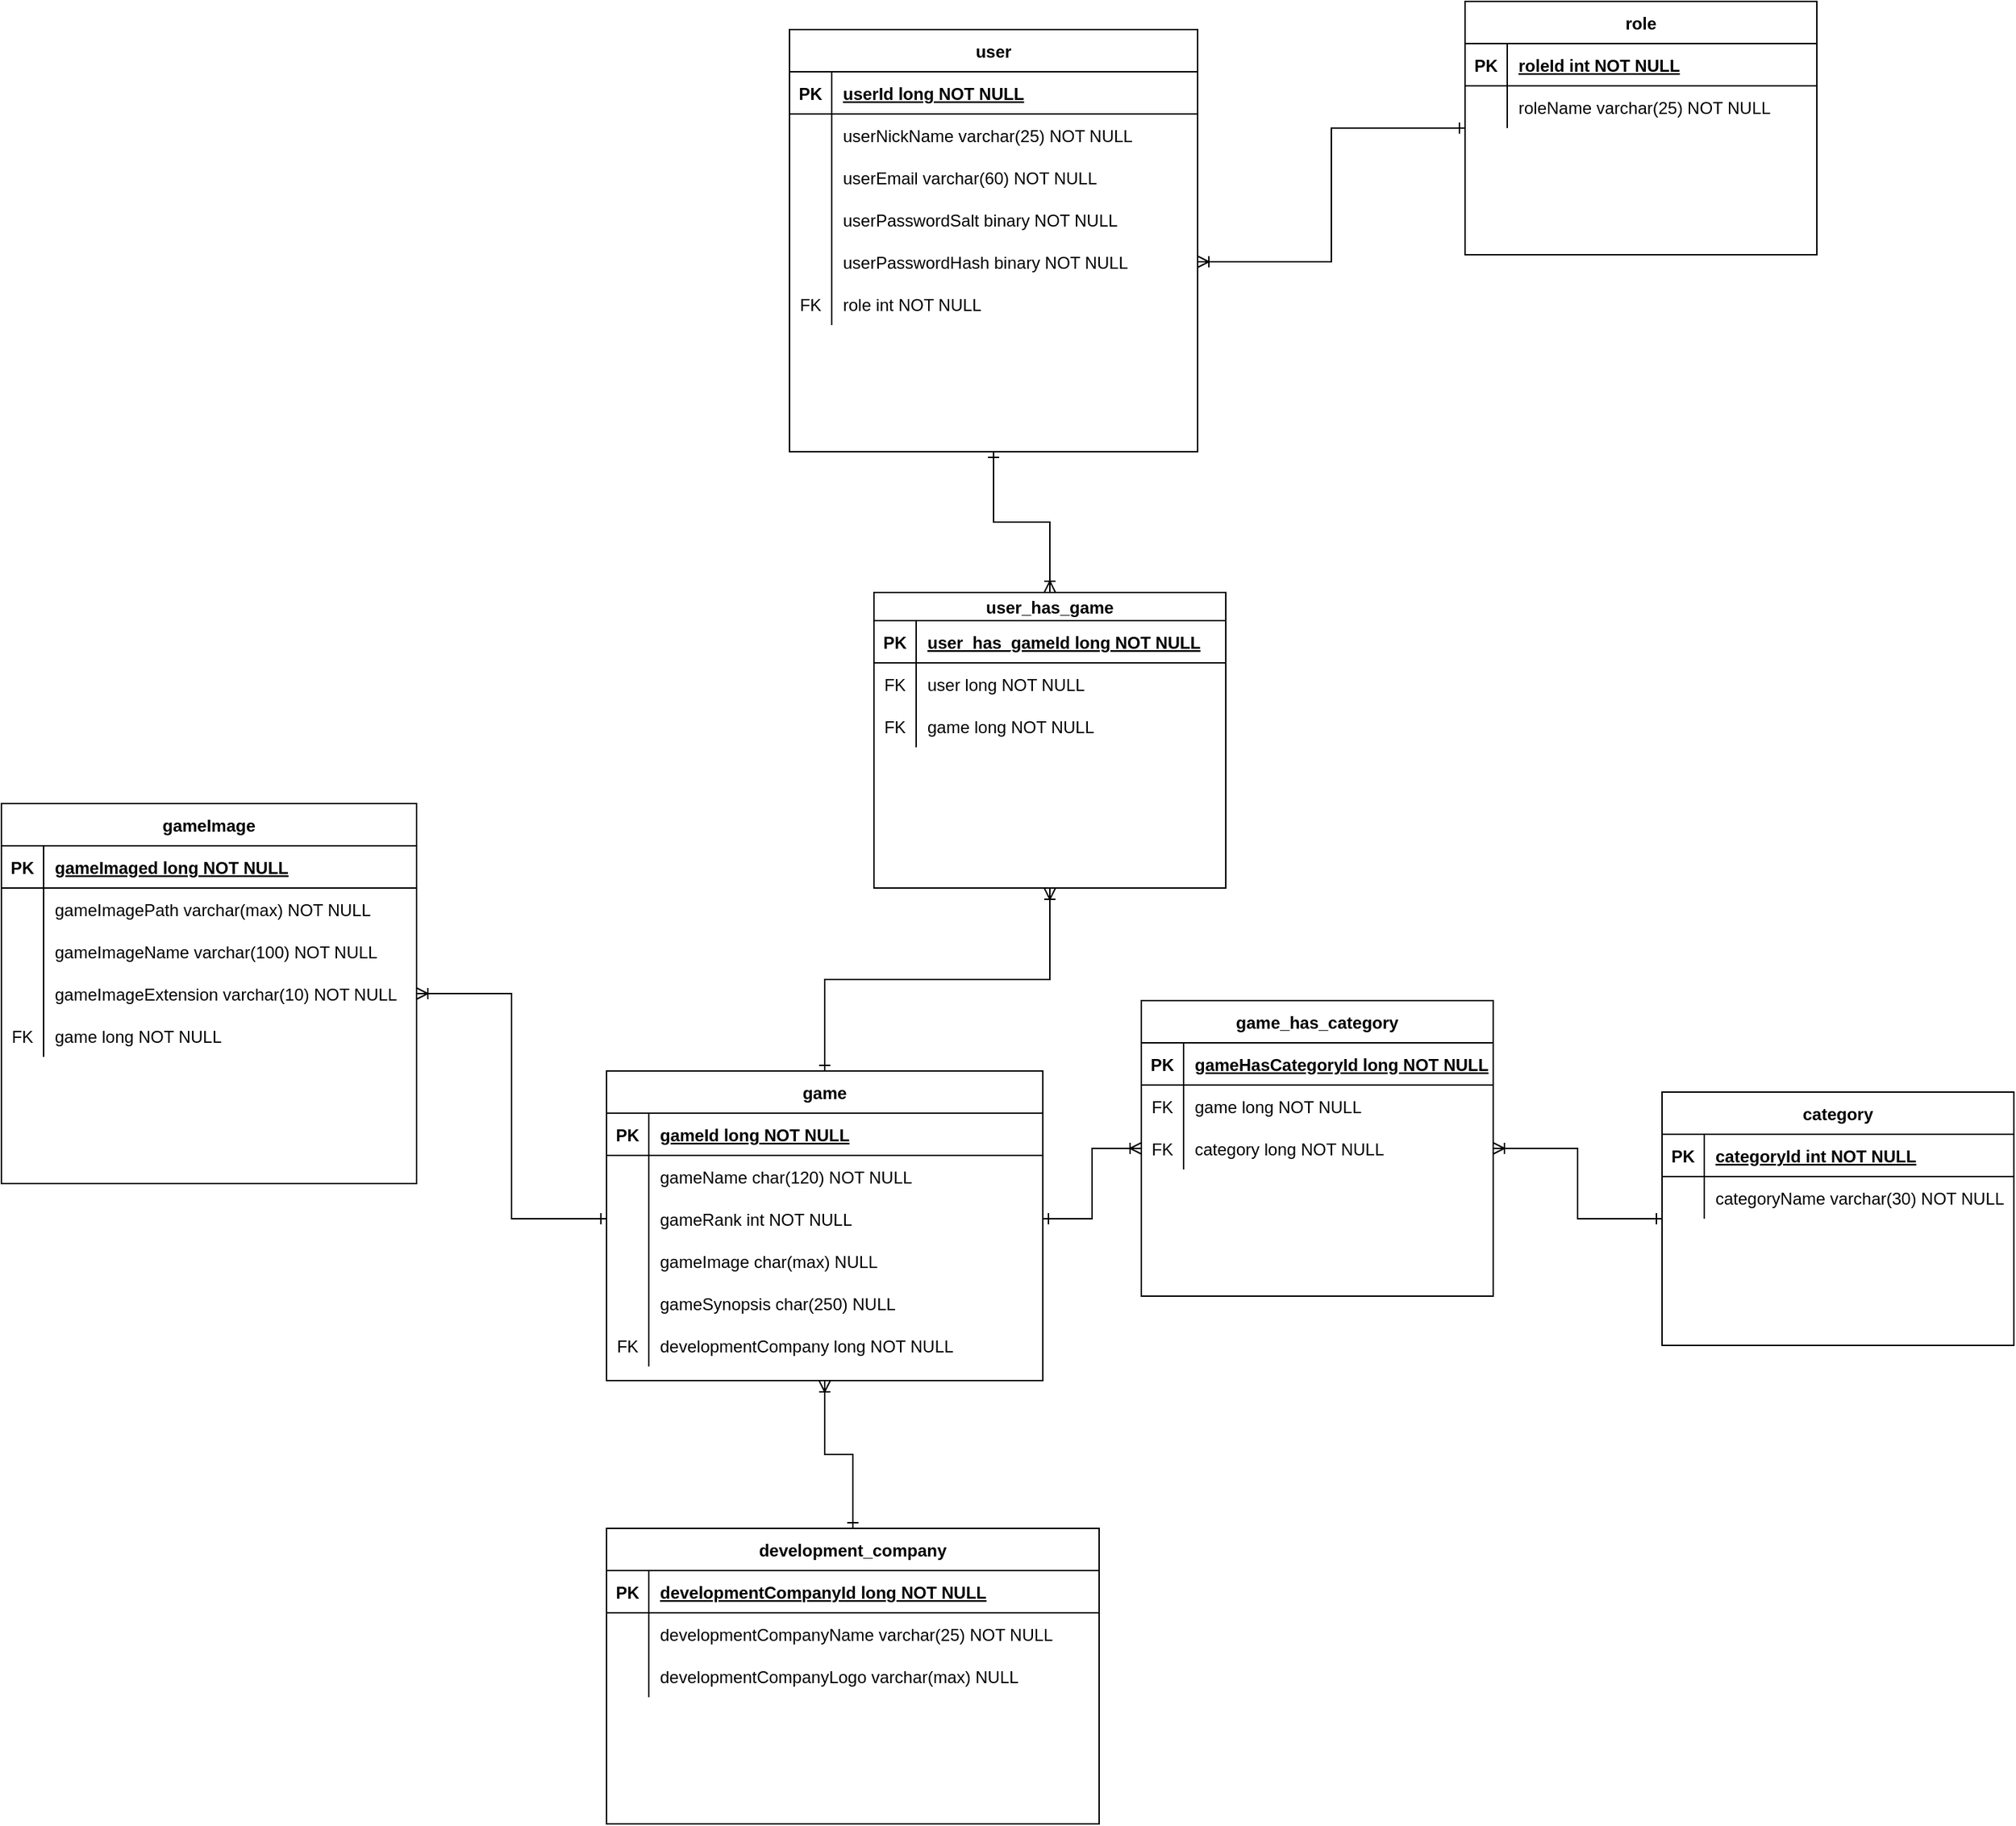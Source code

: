 <mxfile version="22.1.16" type="device">
  <diagram id="R2lEEEUBdFMjLlhIrx00" name="Page-1">
    <mxGraphModel dx="1729" dy="1194" grid="0" gridSize="10" guides="1" tooltips="1" connect="1" arrows="1" fold="1" page="0" pageScale="1" pageWidth="850" pageHeight="1100" math="0" shadow="0" extFonts="Permanent Marker^https://fonts.googleapis.com/css?family=Permanent+Marker">
      <root>
        <mxCell id="0" />
        <mxCell id="1" parent="0" />
        <mxCell id="AnekOjDYWq-MQ7Yk_HKM-102" style="edgeStyle=orthogonalEdgeStyle;rounded=0;orthogonalLoop=1;jettySize=auto;html=1;exitX=0.5;exitY=1;exitDx=0;exitDy=0;entryX=0.5;entryY=0;entryDx=0;entryDy=0;endArrow=ERone;endFill=0;startArrow=ERoneToMany;startFill=0;" parent="1" source="C-vyLk0tnHw3VtMMgP7b-23" target="AnekOjDYWq-MQ7Yk_HKM-36" edge="1">
          <mxGeometry relative="1" as="geometry" />
        </mxCell>
        <mxCell id="C-vyLk0tnHw3VtMMgP7b-23" value="game" style="shape=table;startSize=30;container=1;collapsible=1;childLayout=tableLayout;fixedRows=1;rowLines=0;fontStyle=1;align=center;resizeLast=1;" parent="1" vertex="1">
          <mxGeometry x="160" y="720" width="310" height="220" as="geometry" />
        </mxCell>
        <mxCell id="C-vyLk0tnHw3VtMMgP7b-24" value="" style="shape=partialRectangle;collapsible=0;dropTarget=0;pointerEvents=0;fillColor=none;points=[[0,0.5],[1,0.5]];portConstraint=eastwest;top=0;left=0;right=0;bottom=1;" parent="C-vyLk0tnHw3VtMMgP7b-23" vertex="1">
          <mxGeometry y="30" width="310" height="30" as="geometry" />
        </mxCell>
        <mxCell id="C-vyLk0tnHw3VtMMgP7b-25" value="PK" style="shape=partialRectangle;overflow=hidden;connectable=0;fillColor=none;top=0;left=0;bottom=0;right=0;fontStyle=1;" parent="C-vyLk0tnHw3VtMMgP7b-24" vertex="1">
          <mxGeometry width="30" height="30" as="geometry">
            <mxRectangle width="30" height="30" as="alternateBounds" />
          </mxGeometry>
        </mxCell>
        <mxCell id="C-vyLk0tnHw3VtMMgP7b-26" value="gameId long NOT NULL " style="shape=partialRectangle;overflow=hidden;connectable=0;fillColor=none;top=0;left=0;bottom=0;right=0;align=left;spacingLeft=6;fontStyle=5;" parent="C-vyLk0tnHw3VtMMgP7b-24" vertex="1">
          <mxGeometry x="30" width="280" height="30" as="geometry">
            <mxRectangle width="280" height="30" as="alternateBounds" />
          </mxGeometry>
        </mxCell>
        <mxCell id="C-vyLk0tnHw3VtMMgP7b-27" value="" style="shape=partialRectangle;collapsible=0;dropTarget=0;pointerEvents=0;fillColor=none;points=[[0,0.5],[1,0.5]];portConstraint=eastwest;top=0;left=0;right=0;bottom=0;" parent="C-vyLk0tnHw3VtMMgP7b-23" vertex="1">
          <mxGeometry y="60" width="310" height="30" as="geometry" />
        </mxCell>
        <mxCell id="C-vyLk0tnHw3VtMMgP7b-28" value="" style="shape=partialRectangle;overflow=hidden;connectable=0;fillColor=none;top=0;left=0;bottom=0;right=0;" parent="C-vyLk0tnHw3VtMMgP7b-27" vertex="1">
          <mxGeometry width="30" height="30" as="geometry">
            <mxRectangle width="30" height="30" as="alternateBounds" />
          </mxGeometry>
        </mxCell>
        <mxCell id="C-vyLk0tnHw3VtMMgP7b-29" value="gameName char(120) NOT NULL" style="shape=partialRectangle;overflow=hidden;connectable=0;fillColor=none;top=0;left=0;bottom=0;right=0;align=left;spacingLeft=6;" parent="C-vyLk0tnHw3VtMMgP7b-27" vertex="1">
          <mxGeometry x="30" width="280" height="30" as="geometry">
            <mxRectangle width="280" height="30" as="alternateBounds" />
          </mxGeometry>
        </mxCell>
        <mxCell id="AnekOjDYWq-MQ7Yk_HKM-1" value="" style="shape=partialRectangle;collapsible=0;dropTarget=0;pointerEvents=0;fillColor=none;points=[[0,0.5],[1,0.5]];portConstraint=eastwest;top=0;left=0;right=0;bottom=0;" parent="C-vyLk0tnHw3VtMMgP7b-23" vertex="1">
          <mxGeometry y="90" width="310" height="30" as="geometry" />
        </mxCell>
        <mxCell id="AnekOjDYWq-MQ7Yk_HKM-2" value="" style="shape=partialRectangle;overflow=hidden;connectable=0;fillColor=none;top=0;left=0;bottom=0;right=0;" parent="AnekOjDYWq-MQ7Yk_HKM-1" vertex="1">
          <mxGeometry width="30" height="30" as="geometry">
            <mxRectangle width="30" height="30" as="alternateBounds" />
          </mxGeometry>
        </mxCell>
        <mxCell id="AnekOjDYWq-MQ7Yk_HKM-3" value="gameRank int NOT NULL" style="shape=partialRectangle;overflow=hidden;connectable=0;fillColor=none;top=0;left=0;bottom=0;right=0;align=left;spacingLeft=6;" parent="AnekOjDYWq-MQ7Yk_HKM-1" vertex="1">
          <mxGeometry x="30" width="280" height="30" as="geometry">
            <mxRectangle width="280" height="30" as="alternateBounds" />
          </mxGeometry>
        </mxCell>
        <mxCell id="AnekOjDYWq-MQ7Yk_HKM-4" value="" style="shape=partialRectangle;collapsible=0;dropTarget=0;pointerEvents=0;fillColor=none;points=[[0,0.5],[1,0.5]];portConstraint=eastwest;top=0;left=0;right=0;bottom=0;" parent="C-vyLk0tnHw3VtMMgP7b-23" vertex="1">
          <mxGeometry y="120" width="310" height="30" as="geometry" />
        </mxCell>
        <mxCell id="AnekOjDYWq-MQ7Yk_HKM-5" value="" style="shape=partialRectangle;overflow=hidden;connectable=0;fillColor=none;top=0;left=0;bottom=0;right=0;" parent="AnekOjDYWq-MQ7Yk_HKM-4" vertex="1">
          <mxGeometry width="30" height="30" as="geometry">
            <mxRectangle width="30" height="30" as="alternateBounds" />
          </mxGeometry>
        </mxCell>
        <mxCell id="AnekOjDYWq-MQ7Yk_HKM-6" value="gameImage char(max) NULL" style="shape=partialRectangle;overflow=hidden;connectable=0;fillColor=none;top=0;left=0;bottom=0;right=0;align=left;spacingLeft=6;" parent="AnekOjDYWq-MQ7Yk_HKM-4" vertex="1">
          <mxGeometry x="30" width="280" height="30" as="geometry">
            <mxRectangle width="280" height="30" as="alternateBounds" />
          </mxGeometry>
        </mxCell>
        <mxCell id="AnekOjDYWq-MQ7Yk_HKM-7" value="" style="shape=partialRectangle;collapsible=0;dropTarget=0;pointerEvents=0;fillColor=none;points=[[0,0.5],[1,0.5]];portConstraint=eastwest;top=0;left=0;right=0;bottom=0;" parent="C-vyLk0tnHw3VtMMgP7b-23" vertex="1">
          <mxGeometry y="150" width="310" height="30" as="geometry" />
        </mxCell>
        <mxCell id="AnekOjDYWq-MQ7Yk_HKM-8" value="" style="shape=partialRectangle;overflow=hidden;connectable=0;fillColor=none;top=0;left=0;bottom=0;right=0;" parent="AnekOjDYWq-MQ7Yk_HKM-7" vertex="1">
          <mxGeometry width="30" height="30" as="geometry">
            <mxRectangle width="30" height="30" as="alternateBounds" />
          </mxGeometry>
        </mxCell>
        <mxCell id="AnekOjDYWq-MQ7Yk_HKM-9" value="gameSynopsis char(250) NULL" style="shape=partialRectangle;overflow=hidden;connectable=0;fillColor=none;top=0;left=0;bottom=0;right=0;align=left;spacingLeft=6;" parent="AnekOjDYWq-MQ7Yk_HKM-7" vertex="1">
          <mxGeometry x="30" width="280" height="30" as="geometry">
            <mxRectangle width="280" height="30" as="alternateBounds" />
          </mxGeometry>
        </mxCell>
        <mxCell id="AnekOjDYWq-MQ7Yk_HKM-103" value="" style="shape=partialRectangle;collapsible=0;dropTarget=0;pointerEvents=0;fillColor=none;points=[[0,0.5],[1,0.5]];portConstraint=eastwest;top=0;left=0;right=0;bottom=0;" parent="C-vyLk0tnHw3VtMMgP7b-23" vertex="1">
          <mxGeometry y="180" width="310" height="30" as="geometry" />
        </mxCell>
        <mxCell id="AnekOjDYWq-MQ7Yk_HKM-104" value="FK" style="shape=partialRectangle;overflow=hidden;connectable=0;fillColor=none;top=0;left=0;bottom=0;right=0;" parent="AnekOjDYWq-MQ7Yk_HKM-103" vertex="1">
          <mxGeometry width="30" height="30" as="geometry">
            <mxRectangle width="30" height="30" as="alternateBounds" />
          </mxGeometry>
        </mxCell>
        <mxCell id="AnekOjDYWq-MQ7Yk_HKM-105" value="developmentCompany long NOT NULL" style="shape=partialRectangle;overflow=hidden;connectable=0;fillColor=none;top=0;left=0;bottom=0;right=0;align=left;spacingLeft=6;" parent="AnekOjDYWq-MQ7Yk_HKM-103" vertex="1">
          <mxGeometry x="30" width="280" height="30" as="geometry">
            <mxRectangle width="280" height="30" as="alternateBounds" />
          </mxGeometry>
        </mxCell>
        <mxCell id="AnekOjDYWq-MQ7Yk_HKM-89" style="edgeStyle=orthogonalEdgeStyle;rounded=0;orthogonalLoop=1;jettySize=auto;html=1;exitX=0;exitY=0.5;exitDx=0;exitDy=0;entryX=1;entryY=0.5;entryDx=0;entryDy=0;startArrow=ERone;startFill=0;endArrow=ERoneToMany;endFill=0;" parent="1" source="AnekOjDYWq-MQ7Yk_HKM-29" target="AnekOjDYWq-MQ7Yk_HKM-85" edge="1">
          <mxGeometry relative="1" as="geometry" />
        </mxCell>
        <mxCell id="AnekOjDYWq-MQ7Yk_HKM-29" value="category" style="shape=table;startSize=30;container=1;collapsible=1;childLayout=tableLayout;fixedRows=1;rowLines=0;fontStyle=1;align=center;resizeLast=1;" parent="1" vertex="1">
          <mxGeometry x="910" y="735" width="250" height="180" as="geometry" />
        </mxCell>
        <mxCell id="AnekOjDYWq-MQ7Yk_HKM-30" value="" style="shape=partialRectangle;collapsible=0;dropTarget=0;pointerEvents=0;fillColor=none;points=[[0,0.5],[1,0.5]];portConstraint=eastwest;top=0;left=0;right=0;bottom=1;" parent="AnekOjDYWq-MQ7Yk_HKM-29" vertex="1">
          <mxGeometry y="30" width="250" height="30" as="geometry" />
        </mxCell>
        <mxCell id="AnekOjDYWq-MQ7Yk_HKM-31" value="PK" style="shape=partialRectangle;overflow=hidden;connectable=0;fillColor=none;top=0;left=0;bottom=0;right=0;fontStyle=1;" parent="AnekOjDYWq-MQ7Yk_HKM-30" vertex="1">
          <mxGeometry width="30" height="30" as="geometry">
            <mxRectangle width="30" height="30" as="alternateBounds" />
          </mxGeometry>
        </mxCell>
        <mxCell id="AnekOjDYWq-MQ7Yk_HKM-32" value="categoryId int NOT NULL" style="shape=partialRectangle;overflow=hidden;connectable=0;fillColor=none;top=0;left=0;bottom=0;right=0;align=left;spacingLeft=6;fontStyle=5;" parent="AnekOjDYWq-MQ7Yk_HKM-30" vertex="1">
          <mxGeometry x="30" width="220" height="30" as="geometry">
            <mxRectangle width="220" height="30" as="alternateBounds" />
          </mxGeometry>
        </mxCell>
        <mxCell id="AnekOjDYWq-MQ7Yk_HKM-33" value="" style="shape=partialRectangle;collapsible=0;dropTarget=0;pointerEvents=0;fillColor=none;points=[[0,0.5],[1,0.5]];portConstraint=eastwest;top=0;left=0;right=0;bottom=0;" parent="AnekOjDYWq-MQ7Yk_HKM-29" vertex="1">
          <mxGeometry y="60" width="250" height="30" as="geometry" />
        </mxCell>
        <mxCell id="AnekOjDYWq-MQ7Yk_HKM-34" value="" style="shape=partialRectangle;overflow=hidden;connectable=0;fillColor=none;top=0;left=0;bottom=0;right=0;" parent="AnekOjDYWq-MQ7Yk_HKM-33" vertex="1">
          <mxGeometry width="30" height="30" as="geometry">
            <mxRectangle width="30" height="30" as="alternateBounds" />
          </mxGeometry>
        </mxCell>
        <mxCell id="AnekOjDYWq-MQ7Yk_HKM-35" value="categoryName varchar(30) NOT NULL" style="shape=partialRectangle;overflow=hidden;connectable=0;fillColor=none;top=0;left=0;bottom=0;right=0;align=left;spacingLeft=6;" parent="AnekOjDYWq-MQ7Yk_HKM-33" vertex="1">
          <mxGeometry x="30" width="220" height="30" as="geometry">
            <mxRectangle width="220" height="30" as="alternateBounds" />
          </mxGeometry>
        </mxCell>
        <mxCell id="AnekOjDYWq-MQ7Yk_HKM-36" value="development_company" style="shape=table;startSize=30;container=1;collapsible=1;childLayout=tableLayout;fixedRows=1;rowLines=0;fontStyle=1;align=center;resizeLast=1;" parent="1" vertex="1">
          <mxGeometry x="160" y="1045" width="350" height="210" as="geometry" />
        </mxCell>
        <mxCell id="AnekOjDYWq-MQ7Yk_HKM-37" value="" style="shape=partialRectangle;collapsible=0;dropTarget=0;pointerEvents=0;fillColor=none;points=[[0,0.5],[1,0.5]];portConstraint=eastwest;top=0;left=0;right=0;bottom=1;" parent="AnekOjDYWq-MQ7Yk_HKM-36" vertex="1">
          <mxGeometry y="30" width="350" height="30" as="geometry" />
        </mxCell>
        <mxCell id="AnekOjDYWq-MQ7Yk_HKM-38" value="PK" style="shape=partialRectangle;overflow=hidden;connectable=0;fillColor=none;top=0;left=0;bottom=0;right=0;fontStyle=1;" parent="AnekOjDYWq-MQ7Yk_HKM-37" vertex="1">
          <mxGeometry width="30" height="30" as="geometry">
            <mxRectangle width="30" height="30" as="alternateBounds" />
          </mxGeometry>
        </mxCell>
        <mxCell id="AnekOjDYWq-MQ7Yk_HKM-39" value="developmentCompanyId long NOT NULL" style="shape=partialRectangle;overflow=hidden;connectable=0;fillColor=none;top=0;left=0;bottom=0;right=0;align=left;spacingLeft=6;fontStyle=5;" parent="AnekOjDYWq-MQ7Yk_HKM-37" vertex="1">
          <mxGeometry x="30" width="320" height="30" as="geometry">
            <mxRectangle width="320" height="30" as="alternateBounds" />
          </mxGeometry>
        </mxCell>
        <mxCell id="AnekOjDYWq-MQ7Yk_HKM-40" value="" style="shape=partialRectangle;collapsible=0;dropTarget=0;pointerEvents=0;fillColor=none;points=[[0,0.5],[1,0.5]];portConstraint=eastwest;top=0;left=0;right=0;bottom=0;" parent="AnekOjDYWq-MQ7Yk_HKM-36" vertex="1">
          <mxGeometry y="60" width="350" height="30" as="geometry" />
        </mxCell>
        <mxCell id="AnekOjDYWq-MQ7Yk_HKM-41" value="" style="shape=partialRectangle;overflow=hidden;connectable=0;fillColor=none;top=0;left=0;bottom=0;right=0;" parent="AnekOjDYWq-MQ7Yk_HKM-40" vertex="1">
          <mxGeometry width="30" height="30" as="geometry">
            <mxRectangle width="30" height="30" as="alternateBounds" />
          </mxGeometry>
        </mxCell>
        <mxCell id="AnekOjDYWq-MQ7Yk_HKM-42" value="developmentCompanyName varchar(25) NOT NULL" style="shape=partialRectangle;overflow=hidden;connectable=0;fillColor=none;top=0;left=0;bottom=0;right=0;align=left;spacingLeft=6;" parent="AnekOjDYWq-MQ7Yk_HKM-40" vertex="1">
          <mxGeometry x="30" width="320" height="30" as="geometry">
            <mxRectangle width="320" height="30" as="alternateBounds" />
          </mxGeometry>
        </mxCell>
        <mxCell id="AnekOjDYWq-MQ7Yk_HKM-57" value="" style="shape=partialRectangle;collapsible=0;dropTarget=0;pointerEvents=0;fillColor=none;points=[[0,0.5],[1,0.5]];portConstraint=eastwest;top=0;left=0;right=0;bottom=0;" parent="AnekOjDYWq-MQ7Yk_HKM-36" vertex="1">
          <mxGeometry y="90" width="350" height="30" as="geometry" />
        </mxCell>
        <mxCell id="AnekOjDYWq-MQ7Yk_HKM-58" value="" style="shape=partialRectangle;overflow=hidden;connectable=0;fillColor=none;top=0;left=0;bottom=0;right=0;" parent="AnekOjDYWq-MQ7Yk_HKM-57" vertex="1">
          <mxGeometry width="30" height="30" as="geometry">
            <mxRectangle width="30" height="30" as="alternateBounds" />
          </mxGeometry>
        </mxCell>
        <mxCell id="AnekOjDYWq-MQ7Yk_HKM-59" value="developmentCompanyLogo varchar(max) NULL" style="shape=partialRectangle;overflow=hidden;connectable=0;fillColor=none;top=0;left=0;bottom=0;right=0;align=left;spacingLeft=6;" parent="AnekOjDYWq-MQ7Yk_HKM-57" vertex="1">
          <mxGeometry x="30" width="320" height="30" as="geometry">
            <mxRectangle width="320" height="30" as="alternateBounds" />
          </mxGeometry>
        </mxCell>
        <mxCell id="AnekOjDYWq-MQ7Yk_HKM-71" value="game_has_category" style="shape=table;startSize=30;container=1;collapsible=1;childLayout=tableLayout;fixedRows=1;rowLines=0;fontStyle=1;align=center;resizeLast=1;" parent="1" vertex="1">
          <mxGeometry x="540" y="670" width="250" height="210" as="geometry" />
        </mxCell>
        <mxCell id="AnekOjDYWq-MQ7Yk_HKM-72" value="" style="shape=partialRectangle;collapsible=0;dropTarget=0;pointerEvents=0;fillColor=none;points=[[0,0.5],[1,0.5]];portConstraint=eastwest;top=0;left=0;right=0;bottom=1;" parent="AnekOjDYWq-MQ7Yk_HKM-71" vertex="1">
          <mxGeometry y="30" width="250" height="30" as="geometry" />
        </mxCell>
        <mxCell id="AnekOjDYWq-MQ7Yk_HKM-73" value="PK" style="shape=partialRectangle;overflow=hidden;connectable=0;fillColor=none;top=0;left=0;bottom=0;right=0;fontStyle=1;" parent="AnekOjDYWq-MQ7Yk_HKM-72" vertex="1">
          <mxGeometry width="30" height="30" as="geometry">
            <mxRectangle width="30" height="30" as="alternateBounds" />
          </mxGeometry>
        </mxCell>
        <mxCell id="AnekOjDYWq-MQ7Yk_HKM-74" value="gameHasCategoryId long NOT NULL" style="shape=partialRectangle;overflow=hidden;connectable=0;fillColor=none;top=0;left=0;bottom=0;right=0;align=left;spacingLeft=6;fontStyle=5;" parent="AnekOjDYWq-MQ7Yk_HKM-72" vertex="1">
          <mxGeometry x="30" width="220" height="30" as="geometry">
            <mxRectangle width="220" height="30" as="alternateBounds" />
          </mxGeometry>
        </mxCell>
        <mxCell id="AnekOjDYWq-MQ7Yk_HKM-75" value="" style="shape=partialRectangle;collapsible=0;dropTarget=0;pointerEvents=0;fillColor=none;points=[[0,0.5],[1,0.5]];portConstraint=eastwest;top=0;left=0;right=0;bottom=0;" parent="AnekOjDYWq-MQ7Yk_HKM-71" vertex="1">
          <mxGeometry y="60" width="250" height="30" as="geometry" />
        </mxCell>
        <mxCell id="AnekOjDYWq-MQ7Yk_HKM-76" value="FK" style="shape=partialRectangle;overflow=hidden;connectable=0;fillColor=none;top=0;left=0;bottom=0;right=0;" parent="AnekOjDYWq-MQ7Yk_HKM-75" vertex="1">
          <mxGeometry width="30" height="30" as="geometry">
            <mxRectangle width="30" height="30" as="alternateBounds" />
          </mxGeometry>
        </mxCell>
        <mxCell id="AnekOjDYWq-MQ7Yk_HKM-77" value="game long NOT NULL" style="shape=partialRectangle;overflow=hidden;connectable=0;fillColor=none;top=0;left=0;bottom=0;right=0;align=left;spacingLeft=6;" parent="AnekOjDYWq-MQ7Yk_HKM-75" vertex="1">
          <mxGeometry x="30" width="220" height="30" as="geometry">
            <mxRectangle width="220" height="30" as="alternateBounds" />
          </mxGeometry>
        </mxCell>
        <mxCell id="AnekOjDYWq-MQ7Yk_HKM-85" value="" style="shape=partialRectangle;collapsible=0;dropTarget=0;pointerEvents=0;fillColor=none;points=[[0,0.5],[1,0.5]];portConstraint=eastwest;top=0;left=0;right=0;bottom=0;" parent="AnekOjDYWq-MQ7Yk_HKM-71" vertex="1">
          <mxGeometry y="90" width="250" height="30" as="geometry" />
        </mxCell>
        <mxCell id="AnekOjDYWq-MQ7Yk_HKM-86" value="FK" style="shape=partialRectangle;overflow=hidden;connectable=0;fillColor=none;top=0;left=0;bottom=0;right=0;" parent="AnekOjDYWq-MQ7Yk_HKM-85" vertex="1">
          <mxGeometry width="30" height="30" as="geometry">
            <mxRectangle width="30" height="30" as="alternateBounds" />
          </mxGeometry>
        </mxCell>
        <mxCell id="AnekOjDYWq-MQ7Yk_HKM-87" value="category long NOT NULL" style="shape=partialRectangle;overflow=hidden;connectable=0;fillColor=none;top=0;left=0;bottom=0;right=0;align=left;spacingLeft=6;" parent="AnekOjDYWq-MQ7Yk_HKM-85" vertex="1">
          <mxGeometry x="30" width="220" height="30" as="geometry">
            <mxRectangle width="220" height="30" as="alternateBounds" />
          </mxGeometry>
        </mxCell>
        <mxCell id="AnekOjDYWq-MQ7Yk_HKM-88" style="edgeStyle=orthogonalEdgeStyle;rounded=0;orthogonalLoop=1;jettySize=auto;html=1;exitX=1;exitY=0.5;exitDx=0;exitDy=0;entryX=0;entryY=0.5;entryDx=0;entryDy=0;endArrow=ERoneToMany;endFill=0;startArrow=ERone;startFill=0;" parent="1" source="AnekOjDYWq-MQ7Yk_HKM-1" target="AnekOjDYWq-MQ7Yk_HKM-85" edge="1">
          <mxGeometry relative="1" as="geometry" />
        </mxCell>
        <mxCell id="1yfV4tMEm4Xo5S6PeNjJ-73" style="edgeStyle=orthogonalEdgeStyle;rounded=0;orthogonalLoop=1;jettySize=auto;html=1;exitX=0.5;exitY=1;exitDx=0;exitDy=0;entryX=0.5;entryY=0;entryDx=0;entryDy=0;endArrow=ERoneToMany;endFill=0;startArrow=ERone;startFill=0;" parent="1" source="1yfV4tMEm4Xo5S6PeNjJ-1" target="1yfV4tMEm4Xo5S6PeNjJ-56" edge="1">
          <mxGeometry relative="1" as="geometry" />
        </mxCell>
        <mxCell id="1yfV4tMEm4Xo5S6PeNjJ-1" value="user" style="shape=table;startSize=30;container=1;collapsible=1;childLayout=tableLayout;fixedRows=1;rowLines=0;fontStyle=1;align=center;resizeLast=1;" parent="1" vertex="1">
          <mxGeometry x="290" y="-20" width="290" height="300" as="geometry" />
        </mxCell>
        <mxCell id="1yfV4tMEm4Xo5S6PeNjJ-2" value="" style="shape=partialRectangle;collapsible=0;dropTarget=0;pointerEvents=0;fillColor=none;points=[[0,0.5],[1,0.5]];portConstraint=eastwest;top=0;left=0;right=0;bottom=1;" parent="1yfV4tMEm4Xo5S6PeNjJ-1" vertex="1">
          <mxGeometry y="30" width="290" height="30" as="geometry" />
        </mxCell>
        <mxCell id="1yfV4tMEm4Xo5S6PeNjJ-3" value="PK" style="shape=partialRectangle;overflow=hidden;connectable=0;fillColor=none;top=0;left=0;bottom=0;right=0;fontStyle=1;" parent="1yfV4tMEm4Xo5S6PeNjJ-2" vertex="1">
          <mxGeometry width="30" height="30" as="geometry">
            <mxRectangle width="30" height="30" as="alternateBounds" />
          </mxGeometry>
        </mxCell>
        <mxCell id="1yfV4tMEm4Xo5S6PeNjJ-4" value="userId long NOT NULL" style="shape=partialRectangle;overflow=hidden;connectable=0;fillColor=none;top=0;left=0;bottom=0;right=0;align=left;spacingLeft=6;fontStyle=5;" parent="1yfV4tMEm4Xo5S6PeNjJ-2" vertex="1">
          <mxGeometry x="30" width="260" height="30" as="geometry">
            <mxRectangle width="260" height="30" as="alternateBounds" />
          </mxGeometry>
        </mxCell>
        <mxCell id="1yfV4tMEm4Xo5S6PeNjJ-5" value="" style="shape=partialRectangle;collapsible=0;dropTarget=0;pointerEvents=0;fillColor=none;points=[[0,0.5],[1,0.5]];portConstraint=eastwest;top=0;left=0;right=0;bottom=0;" parent="1yfV4tMEm4Xo5S6PeNjJ-1" vertex="1">
          <mxGeometry y="60" width="290" height="30" as="geometry" />
        </mxCell>
        <mxCell id="1yfV4tMEm4Xo5S6PeNjJ-6" value="" style="shape=partialRectangle;overflow=hidden;connectable=0;fillColor=none;top=0;left=0;bottom=0;right=0;" parent="1yfV4tMEm4Xo5S6PeNjJ-5" vertex="1">
          <mxGeometry width="30" height="30" as="geometry">
            <mxRectangle width="30" height="30" as="alternateBounds" />
          </mxGeometry>
        </mxCell>
        <mxCell id="1yfV4tMEm4Xo5S6PeNjJ-7" value="userNickName varchar(25) NOT NULL" style="shape=partialRectangle;overflow=hidden;connectable=0;fillColor=none;top=0;left=0;bottom=0;right=0;align=left;spacingLeft=6;" parent="1yfV4tMEm4Xo5S6PeNjJ-5" vertex="1">
          <mxGeometry x="30" width="260" height="30" as="geometry">
            <mxRectangle width="260" height="30" as="alternateBounds" />
          </mxGeometry>
        </mxCell>
        <mxCell id="1yfV4tMEm4Xo5S6PeNjJ-31" value="" style="shape=partialRectangle;collapsible=0;dropTarget=0;pointerEvents=0;fillColor=none;points=[[0,0.5],[1,0.5]];portConstraint=eastwest;top=0;left=0;right=0;bottom=0;" parent="1yfV4tMEm4Xo5S6PeNjJ-1" vertex="1">
          <mxGeometry y="90" width="290" height="30" as="geometry" />
        </mxCell>
        <mxCell id="1yfV4tMEm4Xo5S6PeNjJ-32" value="" style="shape=partialRectangle;overflow=hidden;connectable=0;fillColor=none;top=0;left=0;bottom=0;right=0;" parent="1yfV4tMEm4Xo5S6PeNjJ-31" vertex="1">
          <mxGeometry width="30" height="30" as="geometry">
            <mxRectangle width="30" height="30" as="alternateBounds" />
          </mxGeometry>
        </mxCell>
        <mxCell id="1yfV4tMEm4Xo5S6PeNjJ-33" value="userEmail varchar(60) NOT NULL" style="shape=partialRectangle;overflow=hidden;connectable=0;fillColor=none;top=0;left=0;bottom=0;right=0;align=left;spacingLeft=6;" parent="1yfV4tMEm4Xo5S6PeNjJ-31" vertex="1">
          <mxGeometry x="30" width="260" height="30" as="geometry">
            <mxRectangle width="260" height="30" as="alternateBounds" />
          </mxGeometry>
        </mxCell>
        <mxCell id="1yfV4tMEm4Xo5S6PeNjJ-15" value="" style="shape=partialRectangle;collapsible=0;dropTarget=0;pointerEvents=0;fillColor=none;points=[[0,0.5],[1,0.5]];portConstraint=eastwest;top=0;left=0;right=0;bottom=0;" parent="1yfV4tMEm4Xo5S6PeNjJ-1" vertex="1">
          <mxGeometry y="120" width="290" height="30" as="geometry" />
        </mxCell>
        <mxCell id="1yfV4tMEm4Xo5S6PeNjJ-16" value="" style="shape=partialRectangle;overflow=hidden;connectable=0;fillColor=none;top=0;left=0;bottom=0;right=0;" parent="1yfV4tMEm4Xo5S6PeNjJ-15" vertex="1">
          <mxGeometry width="30" height="30" as="geometry">
            <mxRectangle width="30" height="30" as="alternateBounds" />
          </mxGeometry>
        </mxCell>
        <mxCell id="1yfV4tMEm4Xo5S6PeNjJ-17" value="userPasswordSalt binary NOT NULL" style="shape=partialRectangle;overflow=hidden;connectable=0;fillColor=none;top=0;left=0;bottom=0;right=0;align=left;spacingLeft=6;" parent="1yfV4tMEm4Xo5S6PeNjJ-15" vertex="1">
          <mxGeometry x="30" width="260" height="30" as="geometry">
            <mxRectangle width="260" height="30" as="alternateBounds" />
          </mxGeometry>
        </mxCell>
        <mxCell id="1yfV4tMEm4Xo5S6PeNjJ-28" value="" style="shape=partialRectangle;collapsible=0;dropTarget=0;pointerEvents=0;fillColor=none;points=[[0,0.5],[1,0.5]];portConstraint=eastwest;top=0;left=0;right=0;bottom=0;" parent="1yfV4tMEm4Xo5S6PeNjJ-1" vertex="1">
          <mxGeometry y="150" width="290" height="30" as="geometry" />
        </mxCell>
        <mxCell id="1yfV4tMEm4Xo5S6PeNjJ-29" value="" style="shape=partialRectangle;overflow=hidden;connectable=0;fillColor=none;top=0;left=0;bottom=0;right=0;" parent="1yfV4tMEm4Xo5S6PeNjJ-28" vertex="1">
          <mxGeometry width="30" height="30" as="geometry">
            <mxRectangle width="30" height="30" as="alternateBounds" />
          </mxGeometry>
        </mxCell>
        <mxCell id="1yfV4tMEm4Xo5S6PeNjJ-30" value="userPasswordHash binary NOT NULL" style="shape=partialRectangle;overflow=hidden;connectable=0;fillColor=none;top=0;left=0;bottom=0;right=0;align=left;spacingLeft=6;" parent="1yfV4tMEm4Xo5S6PeNjJ-28" vertex="1">
          <mxGeometry x="30" width="260" height="30" as="geometry">
            <mxRectangle width="260" height="30" as="alternateBounds" />
          </mxGeometry>
        </mxCell>
        <mxCell id="1yfV4tMEm4Xo5S6PeNjJ-34" value="" style="shape=partialRectangle;collapsible=0;dropTarget=0;pointerEvents=0;fillColor=none;points=[[0,0.5],[1,0.5]];portConstraint=eastwest;top=0;left=0;right=0;bottom=0;" parent="1yfV4tMEm4Xo5S6PeNjJ-1" vertex="1">
          <mxGeometry y="180" width="290" height="30" as="geometry" />
        </mxCell>
        <mxCell id="1yfV4tMEm4Xo5S6PeNjJ-35" value="FK" style="shape=partialRectangle;overflow=hidden;connectable=0;fillColor=none;top=0;left=0;bottom=0;right=0;" parent="1yfV4tMEm4Xo5S6PeNjJ-34" vertex="1">
          <mxGeometry width="30" height="30" as="geometry">
            <mxRectangle width="30" height="30" as="alternateBounds" />
          </mxGeometry>
        </mxCell>
        <mxCell id="1yfV4tMEm4Xo5S6PeNjJ-36" value="role int NOT NULL" style="shape=partialRectangle;overflow=hidden;connectable=0;fillColor=none;top=0;left=0;bottom=0;right=0;align=left;spacingLeft=6;" parent="1yfV4tMEm4Xo5S6PeNjJ-34" vertex="1">
          <mxGeometry x="30" width="260" height="30" as="geometry">
            <mxRectangle width="260" height="30" as="alternateBounds" />
          </mxGeometry>
        </mxCell>
        <mxCell id="1yfV4tMEm4Xo5S6PeNjJ-8" value="gameImage" style="shape=table;startSize=30;container=1;collapsible=1;childLayout=tableLayout;fixedRows=1;rowLines=0;fontStyle=1;align=center;resizeLast=1;" parent="1" vertex="1">
          <mxGeometry x="-270" y="530" width="295" height="270" as="geometry" />
        </mxCell>
        <mxCell id="1yfV4tMEm4Xo5S6PeNjJ-9" value="" style="shape=partialRectangle;collapsible=0;dropTarget=0;pointerEvents=0;fillColor=none;points=[[0,0.5],[1,0.5]];portConstraint=eastwest;top=0;left=0;right=0;bottom=1;" parent="1yfV4tMEm4Xo5S6PeNjJ-8" vertex="1">
          <mxGeometry y="30" width="295" height="30" as="geometry" />
        </mxCell>
        <mxCell id="1yfV4tMEm4Xo5S6PeNjJ-10" value="PK" style="shape=partialRectangle;overflow=hidden;connectable=0;fillColor=none;top=0;left=0;bottom=0;right=0;fontStyle=1;" parent="1yfV4tMEm4Xo5S6PeNjJ-9" vertex="1">
          <mxGeometry width="30" height="30" as="geometry">
            <mxRectangle width="30" height="30" as="alternateBounds" />
          </mxGeometry>
        </mxCell>
        <mxCell id="1yfV4tMEm4Xo5S6PeNjJ-11" value="gameImaged long NOT NULL" style="shape=partialRectangle;overflow=hidden;connectable=0;fillColor=none;top=0;left=0;bottom=0;right=0;align=left;spacingLeft=6;fontStyle=5;" parent="1yfV4tMEm4Xo5S6PeNjJ-9" vertex="1">
          <mxGeometry x="30" width="265" height="30" as="geometry">
            <mxRectangle width="265" height="30" as="alternateBounds" />
          </mxGeometry>
        </mxCell>
        <mxCell id="1yfV4tMEm4Xo5S6PeNjJ-12" value="" style="shape=partialRectangle;collapsible=0;dropTarget=0;pointerEvents=0;fillColor=none;points=[[0,0.5],[1,0.5]];portConstraint=eastwest;top=0;left=0;right=0;bottom=0;" parent="1yfV4tMEm4Xo5S6PeNjJ-8" vertex="1">
          <mxGeometry y="60" width="295" height="30" as="geometry" />
        </mxCell>
        <mxCell id="1yfV4tMEm4Xo5S6PeNjJ-13" value="" style="shape=partialRectangle;overflow=hidden;connectable=0;fillColor=none;top=0;left=0;bottom=0;right=0;" parent="1yfV4tMEm4Xo5S6PeNjJ-12" vertex="1">
          <mxGeometry width="30" height="30" as="geometry">
            <mxRectangle width="30" height="30" as="alternateBounds" />
          </mxGeometry>
        </mxCell>
        <mxCell id="1yfV4tMEm4Xo5S6PeNjJ-14" value="gameImagePath varchar(max) NOT NULL" style="shape=partialRectangle;overflow=hidden;connectable=0;fillColor=none;top=0;left=0;bottom=0;right=0;align=left;spacingLeft=6;" parent="1yfV4tMEm4Xo5S6PeNjJ-12" vertex="1">
          <mxGeometry x="30" width="265" height="30" as="geometry">
            <mxRectangle width="265" height="30" as="alternateBounds" />
          </mxGeometry>
        </mxCell>
        <mxCell id="1yfV4tMEm4Xo5S6PeNjJ-45" value="" style="shape=partialRectangle;collapsible=0;dropTarget=0;pointerEvents=0;fillColor=none;points=[[0,0.5],[1,0.5]];portConstraint=eastwest;top=0;left=0;right=0;bottom=0;" parent="1yfV4tMEm4Xo5S6PeNjJ-8" vertex="1">
          <mxGeometry y="90" width="295" height="30" as="geometry" />
        </mxCell>
        <mxCell id="1yfV4tMEm4Xo5S6PeNjJ-46" value="" style="shape=partialRectangle;overflow=hidden;connectable=0;fillColor=none;top=0;left=0;bottom=0;right=0;" parent="1yfV4tMEm4Xo5S6PeNjJ-45" vertex="1">
          <mxGeometry width="30" height="30" as="geometry">
            <mxRectangle width="30" height="30" as="alternateBounds" />
          </mxGeometry>
        </mxCell>
        <mxCell id="1yfV4tMEm4Xo5S6PeNjJ-47" value="gameImageName varchar(100) NOT NULL" style="shape=partialRectangle;overflow=hidden;connectable=0;fillColor=none;top=0;left=0;bottom=0;right=0;align=left;spacingLeft=6;" parent="1yfV4tMEm4Xo5S6PeNjJ-45" vertex="1">
          <mxGeometry x="30" width="265" height="30" as="geometry">
            <mxRectangle width="265" height="30" as="alternateBounds" />
          </mxGeometry>
        </mxCell>
        <mxCell id="1yfV4tMEm4Xo5S6PeNjJ-48" value="" style="shape=partialRectangle;collapsible=0;dropTarget=0;pointerEvents=0;fillColor=none;points=[[0,0.5],[1,0.5]];portConstraint=eastwest;top=0;left=0;right=0;bottom=0;" parent="1yfV4tMEm4Xo5S6PeNjJ-8" vertex="1">
          <mxGeometry y="120" width="295" height="30" as="geometry" />
        </mxCell>
        <mxCell id="1yfV4tMEm4Xo5S6PeNjJ-49" value="" style="shape=partialRectangle;overflow=hidden;connectable=0;fillColor=none;top=0;left=0;bottom=0;right=0;" parent="1yfV4tMEm4Xo5S6PeNjJ-48" vertex="1">
          <mxGeometry width="30" height="30" as="geometry">
            <mxRectangle width="30" height="30" as="alternateBounds" />
          </mxGeometry>
        </mxCell>
        <mxCell id="1yfV4tMEm4Xo5S6PeNjJ-50" value="gameImageExtension varchar(10) NOT NULL" style="shape=partialRectangle;overflow=hidden;connectable=0;fillColor=none;top=0;left=0;bottom=0;right=0;align=left;spacingLeft=6;" parent="1yfV4tMEm4Xo5S6PeNjJ-48" vertex="1">
          <mxGeometry x="30" width="265" height="30" as="geometry">
            <mxRectangle width="265" height="30" as="alternateBounds" />
          </mxGeometry>
        </mxCell>
        <mxCell id="1yfV4tMEm4Xo5S6PeNjJ-52" value="" style="shape=partialRectangle;collapsible=0;dropTarget=0;pointerEvents=0;fillColor=none;points=[[0,0.5],[1,0.5]];portConstraint=eastwest;top=0;left=0;right=0;bottom=0;" parent="1yfV4tMEm4Xo5S6PeNjJ-8" vertex="1">
          <mxGeometry y="150" width="295" height="30" as="geometry" />
        </mxCell>
        <mxCell id="1yfV4tMEm4Xo5S6PeNjJ-53" value="FK" style="shape=partialRectangle;overflow=hidden;connectable=0;fillColor=none;top=0;left=0;bottom=0;right=0;" parent="1yfV4tMEm4Xo5S6PeNjJ-52" vertex="1">
          <mxGeometry width="30" height="30" as="geometry">
            <mxRectangle width="30" height="30" as="alternateBounds" />
          </mxGeometry>
        </mxCell>
        <mxCell id="1yfV4tMEm4Xo5S6PeNjJ-54" value="game long NOT NULL" style="shape=partialRectangle;overflow=hidden;connectable=0;fillColor=none;top=0;left=0;bottom=0;right=0;align=left;spacingLeft=6;" parent="1yfV4tMEm4Xo5S6PeNjJ-52" vertex="1">
          <mxGeometry x="30" width="265" height="30" as="geometry">
            <mxRectangle width="265" height="30" as="alternateBounds" />
          </mxGeometry>
        </mxCell>
        <mxCell id="1yfV4tMEm4Xo5S6PeNjJ-37" value="role" style="shape=table;startSize=30;container=1;collapsible=1;childLayout=tableLayout;fixedRows=1;rowLines=0;fontStyle=1;align=center;resizeLast=1;" parent="1" vertex="1">
          <mxGeometry x="770" y="-40.0" width="250" height="180" as="geometry" />
        </mxCell>
        <mxCell id="1yfV4tMEm4Xo5S6PeNjJ-38" value="" style="shape=partialRectangle;collapsible=0;dropTarget=0;pointerEvents=0;fillColor=none;points=[[0,0.5],[1,0.5]];portConstraint=eastwest;top=0;left=0;right=0;bottom=1;" parent="1yfV4tMEm4Xo5S6PeNjJ-37" vertex="1">
          <mxGeometry y="30" width="250" height="30" as="geometry" />
        </mxCell>
        <mxCell id="1yfV4tMEm4Xo5S6PeNjJ-39" value="PK" style="shape=partialRectangle;overflow=hidden;connectable=0;fillColor=none;top=0;left=0;bottom=0;right=0;fontStyle=1;" parent="1yfV4tMEm4Xo5S6PeNjJ-38" vertex="1">
          <mxGeometry width="30" height="30" as="geometry">
            <mxRectangle width="30" height="30" as="alternateBounds" />
          </mxGeometry>
        </mxCell>
        <mxCell id="1yfV4tMEm4Xo5S6PeNjJ-40" value="roleId int NOT NULL" style="shape=partialRectangle;overflow=hidden;connectable=0;fillColor=none;top=0;left=0;bottom=0;right=0;align=left;spacingLeft=6;fontStyle=5;" parent="1yfV4tMEm4Xo5S6PeNjJ-38" vertex="1">
          <mxGeometry x="30" width="220" height="30" as="geometry">
            <mxRectangle width="220" height="30" as="alternateBounds" />
          </mxGeometry>
        </mxCell>
        <mxCell id="1yfV4tMEm4Xo5S6PeNjJ-41" value="" style="shape=partialRectangle;collapsible=0;dropTarget=0;pointerEvents=0;fillColor=none;points=[[0,0.5],[1,0.5]];portConstraint=eastwest;top=0;left=0;right=0;bottom=0;" parent="1yfV4tMEm4Xo5S6PeNjJ-37" vertex="1">
          <mxGeometry y="60" width="250" height="30" as="geometry" />
        </mxCell>
        <mxCell id="1yfV4tMEm4Xo5S6PeNjJ-42" value="" style="shape=partialRectangle;overflow=hidden;connectable=0;fillColor=none;top=0;left=0;bottom=0;right=0;" parent="1yfV4tMEm4Xo5S6PeNjJ-41" vertex="1">
          <mxGeometry width="30" height="30" as="geometry">
            <mxRectangle width="30" height="30" as="alternateBounds" />
          </mxGeometry>
        </mxCell>
        <mxCell id="1yfV4tMEm4Xo5S6PeNjJ-43" value="roleName varchar(25) NOT NULL" style="shape=partialRectangle;overflow=hidden;connectable=0;fillColor=none;top=0;left=0;bottom=0;right=0;align=left;spacingLeft=6;" parent="1yfV4tMEm4Xo5S6PeNjJ-41" vertex="1">
          <mxGeometry x="30" width="220" height="30" as="geometry">
            <mxRectangle width="220" height="30" as="alternateBounds" />
          </mxGeometry>
        </mxCell>
        <mxCell id="1yfV4tMEm4Xo5S6PeNjJ-44" style="edgeStyle=orthogonalEdgeStyle;rounded=0;orthogonalLoop=1;jettySize=auto;html=1;exitX=1;exitY=0.5;exitDx=0;exitDy=0;entryX=0;entryY=0.5;entryDx=0;entryDy=0;endArrow=ERone;endFill=0;startArrow=ERoneToMany;startFill=0;" parent="1" source="1yfV4tMEm4Xo5S6PeNjJ-28" target="1yfV4tMEm4Xo5S6PeNjJ-37" edge="1">
          <mxGeometry relative="1" as="geometry" />
        </mxCell>
        <mxCell id="1yfV4tMEm4Xo5S6PeNjJ-51" style="edgeStyle=orthogonalEdgeStyle;rounded=0;orthogonalLoop=1;jettySize=auto;html=1;exitX=1;exitY=0.5;exitDx=0;exitDy=0;entryX=0;entryY=0.5;entryDx=0;entryDy=0;endArrow=ERone;endFill=0;startArrow=ERoneToMany;startFill=0;" parent="1" source="1yfV4tMEm4Xo5S6PeNjJ-48" target="AnekOjDYWq-MQ7Yk_HKM-1" edge="1">
          <mxGeometry relative="1" as="geometry" />
        </mxCell>
        <mxCell id="1yfV4tMEm4Xo5S6PeNjJ-74" style="edgeStyle=orthogonalEdgeStyle;rounded=0;orthogonalLoop=1;jettySize=auto;html=1;exitX=0.5;exitY=1;exitDx=0;exitDy=0;entryX=0.5;entryY=0;entryDx=0;entryDy=0;endArrow=ERone;endFill=0;startArrow=ERoneToMany;startFill=0;" parent="1" source="1yfV4tMEm4Xo5S6PeNjJ-56" target="C-vyLk0tnHw3VtMMgP7b-23" edge="1">
          <mxGeometry relative="1" as="geometry" />
        </mxCell>
        <mxCell id="1yfV4tMEm4Xo5S6PeNjJ-56" value="user_has_game" style="shape=table;startSize=20;container=1;collapsible=1;childLayout=tableLayout;fixedRows=1;rowLines=0;fontStyle=1;align=center;resizeLast=1;" parent="1" vertex="1">
          <mxGeometry x="350" y="380.0" width="250" height="210" as="geometry" />
        </mxCell>
        <mxCell id="1yfV4tMEm4Xo5S6PeNjJ-57" value="" style="shape=partialRectangle;collapsible=0;dropTarget=0;pointerEvents=0;fillColor=none;points=[[0,0.5],[1,0.5]];portConstraint=eastwest;top=0;left=0;right=0;bottom=1;" parent="1yfV4tMEm4Xo5S6PeNjJ-56" vertex="1">
          <mxGeometry y="20" width="250" height="30" as="geometry" />
        </mxCell>
        <mxCell id="1yfV4tMEm4Xo5S6PeNjJ-58" value="PK" style="shape=partialRectangle;overflow=hidden;connectable=0;fillColor=none;top=0;left=0;bottom=0;right=0;fontStyle=1;" parent="1yfV4tMEm4Xo5S6PeNjJ-57" vertex="1">
          <mxGeometry width="30" height="30" as="geometry">
            <mxRectangle width="30" height="30" as="alternateBounds" />
          </mxGeometry>
        </mxCell>
        <mxCell id="1yfV4tMEm4Xo5S6PeNjJ-59" value="user_has_gameId long NOT NULL" style="shape=partialRectangle;overflow=hidden;connectable=0;fillColor=none;top=0;left=0;bottom=0;right=0;align=left;spacingLeft=6;fontStyle=5;" parent="1yfV4tMEm4Xo5S6PeNjJ-57" vertex="1">
          <mxGeometry x="30" width="220" height="30" as="geometry">
            <mxRectangle width="220" height="30" as="alternateBounds" />
          </mxGeometry>
        </mxCell>
        <mxCell id="1yfV4tMEm4Xo5S6PeNjJ-60" value="" style="shape=partialRectangle;collapsible=0;dropTarget=0;pointerEvents=0;fillColor=none;points=[[0,0.5],[1,0.5]];portConstraint=eastwest;top=0;left=0;right=0;bottom=0;" parent="1yfV4tMEm4Xo5S6PeNjJ-56" vertex="1">
          <mxGeometry y="50" width="250" height="30" as="geometry" />
        </mxCell>
        <mxCell id="1yfV4tMEm4Xo5S6PeNjJ-61" value="FK" style="shape=partialRectangle;overflow=hidden;connectable=0;fillColor=none;top=0;left=0;bottom=0;right=0;" parent="1yfV4tMEm4Xo5S6PeNjJ-60" vertex="1">
          <mxGeometry width="30" height="30" as="geometry">
            <mxRectangle width="30" height="30" as="alternateBounds" />
          </mxGeometry>
        </mxCell>
        <mxCell id="1yfV4tMEm4Xo5S6PeNjJ-62" value="user long NOT NULL" style="shape=partialRectangle;overflow=hidden;connectable=0;fillColor=none;top=0;left=0;bottom=0;right=0;align=left;spacingLeft=6;" parent="1yfV4tMEm4Xo5S6PeNjJ-60" vertex="1">
          <mxGeometry x="30" width="220" height="30" as="geometry">
            <mxRectangle width="220" height="30" as="alternateBounds" />
          </mxGeometry>
        </mxCell>
        <mxCell id="1yfV4tMEm4Xo5S6PeNjJ-70" value="" style="shape=partialRectangle;collapsible=0;dropTarget=0;pointerEvents=0;fillColor=none;points=[[0,0.5],[1,0.5]];portConstraint=eastwest;top=0;left=0;right=0;bottom=0;" parent="1yfV4tMEm4Xo5S6PeNjJ-56" vertex="1">
          <mxGeometry y="80" width="250" height="30" as="geometry" />
        </mxCell>
        <mxCell id="1yfV4tMEm4Xo5S6PeNjJ-71" value="FK" style="shape=partialRectangle;overflow=hidden;connectable=0;fillColor=none;top=0;left=0;bottom=0;right=0;" parent="1yfV4tMEm4Xo5S6PeNjJ-70" vertex="1">
          <mxGeometry width="30" height="30" as="geometry">
            <mxRectangle width="30" height="30" as="alternateBounds" />
          </mxGeometry>
        </mxCell>
        <mxCell id="1yfV4tMEm4Xo5S6PeNjJ-72" value="game long NOT NULL" style="shape=partialRectangle;overflow=hidden;connectable=0;fillColor=none;top=0;left=0;bottom=0;right=0;align=left;spacingLeft=6;" parent="1yfV4tMEm4Xo5S6PeNjJ-70" vertex="1">
          <mxGeometry x="30" width="220" height="30" as="geometry">
            <mxRectangle width="220" height="30" as="alternateBounds" />
          </mxGeometry>
        </mxCell>
      </root>
    </mxGraphModel>
  </diagram>
</mxfile>
